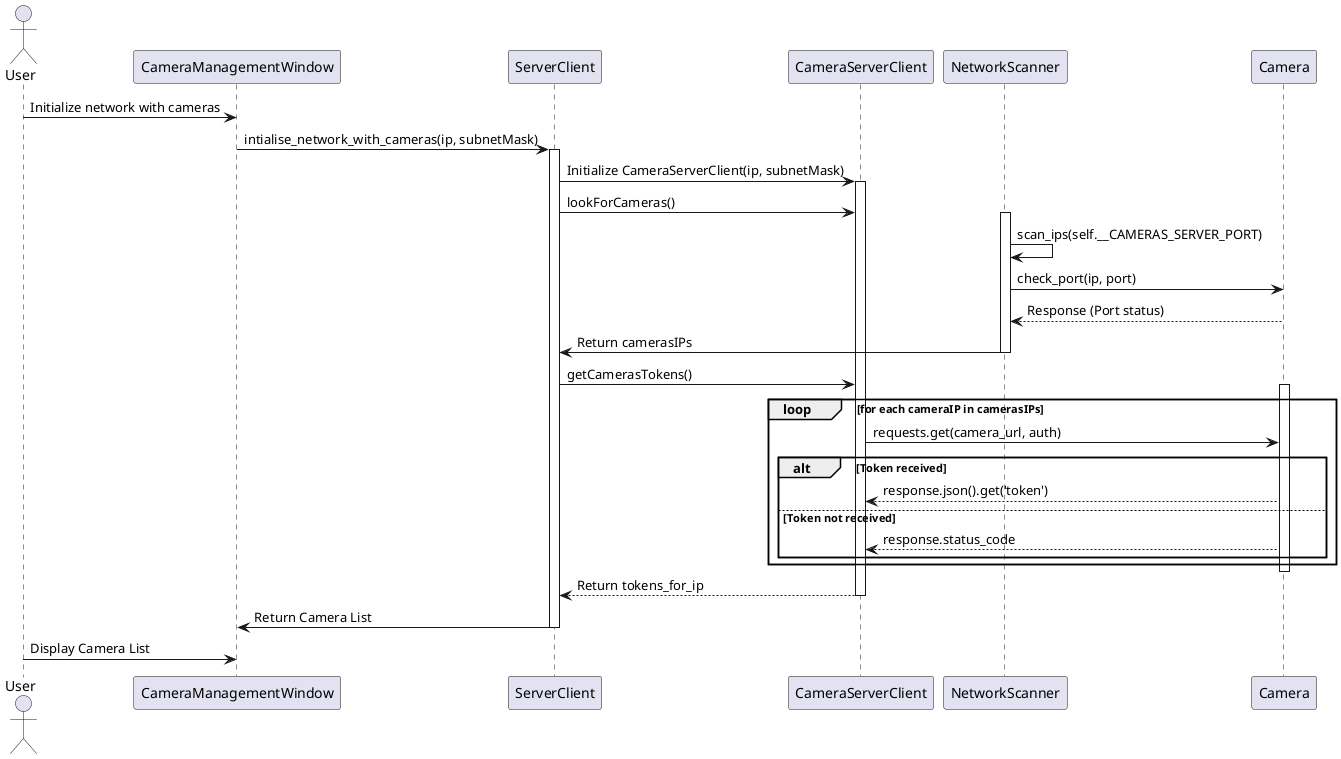 @startuml
actor User
participant "CameraManagementWindow" as CMW
participant "ServerClient" as SC
participant "CameraServerClient" as CSC
participant "NetworkScanner" as NS
participant "Camera" as CAM

User -> CMW : Initialize network with cameras
CMW -> SC : intialise_network_with_cameras(ip, subnetMask)
activate SC

SC -> CSC : Initialize CameraServerClient(ip, subnetMask)
activate CSC

SC -> CSC : lookForCameras()
activate NS

NS -> NS : scan_ips(self.__CAMERAS_SERVER_PORT)
NS -> CAM : check_port(ip, port)
CAM --> NS : Response (Port status)
deactivate CAM

NS -> SC : Return camerasIPs
deactivate NS

SC -> CSC : getCamerasTokens()
activate CAM

loop for each cameraIP in camerasIPs
    CSC -> CAM : requests.get(camera_url, auth)
    alt Token received
        CAM --> CSC : response.json().get('token')
    else Token not received
        CAM --> CSC : response.status_code
    end
end
deactivate CAM

CSC --> SC : Return tokens_for_ip
deactivate CSC

SC -> CMW : Return Camera List
deactivate SC

User -> CMW : Display Camera List

@enduml
